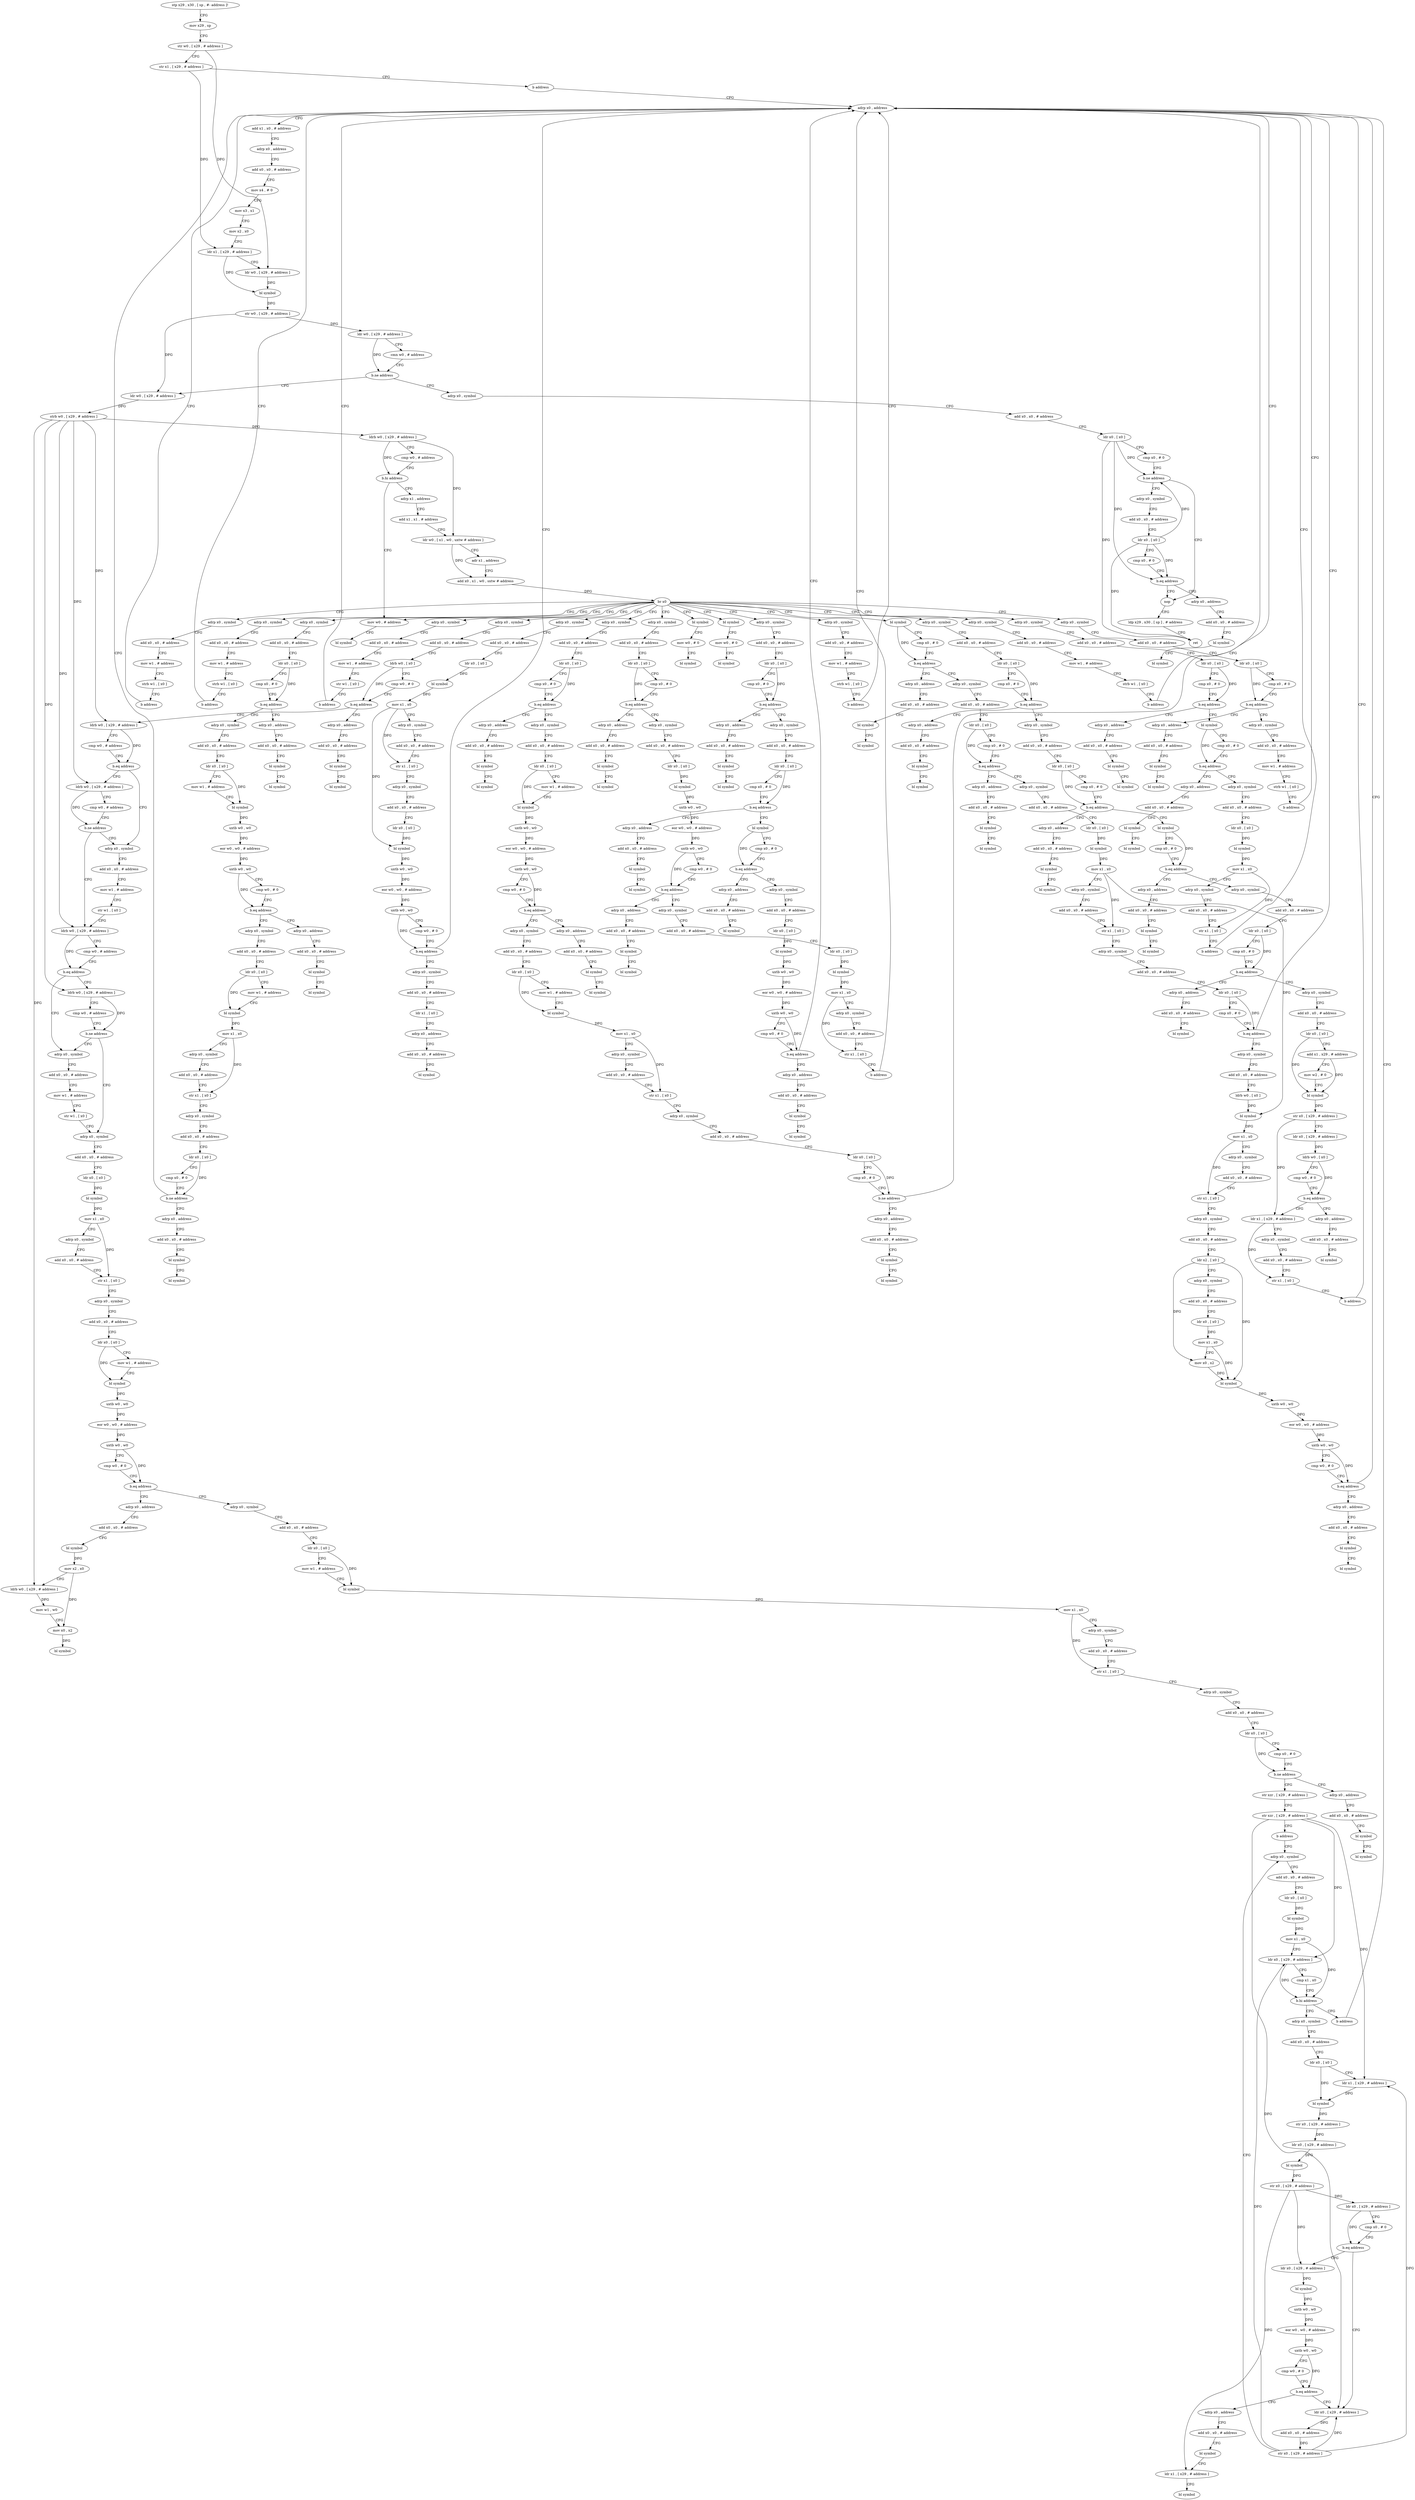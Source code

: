 digraph "func" {
"4220252" [label = "stp x29 , x30 , [ sp , #- address ]!" ]
"4220256" [label = "mov x29 , sp" ]
"4220260" [label = "str w0 , [ x29 , # address ]" ]
"4220264" [label = "str x1 , [ x29 , # address ]" ]
"4220268" [label = "b address" ]
"4222200" [label = "adrp x0 , address" ]
"4222204" [label = "add x1 , x0 , # address" ]
"4222208" [label = "adrp x0 , address" ]
"4222212" [label = "add x0 , x0 , # address" ]
"4222216" [label = "mov x4 , # 0" ]
"4222220" [label = "mov x3 , x1" ]
"4222224" [label = "mov x2 , x0" ]
"4222228" [label = "ldr x1 , [ x29 , # address ]" ]
"4222232" [label = "ldr w0 , [ x29 , # address ]" ]
"4222236" [label = "bl symbol" ]
"4222240" [label = "str w0 , [ x29 , # address ]" ]
"4222244" [label = "ldr w0 , [ x29 , # address ]" ]
"4222248" [label = "cmn w0 , # address" ]
"4222252" [label = "b.ne address" ]
"4220272" [label = "ldr w0 , [ x29 , # address ]" ]
"4222256" [label = "adrp x0 , symbol" ]
"4220276" [label = "strb w0 , [ x29 , # address ]" ]
"4220280" [label = "ldrb w0 , [ x29 , # address ]" ]
"4220284" [label = "cmp w0 , # address" ]
"4220288" [label = "b.hi address" ]
"4222192" [label = "mov w0 , # address" ]
"4220292" [label = "adrp x1 , address" ]
"4222260" [label = "add x0 , x0 , # address" ]
"4222264" [label = "ldr x0 , [ x0 ]" ]
"4222268" [label = "cmp x0 , # 0" ]
"4222272" [label = "b.ne address" ]
"4222312" [label = "nop" ]
"4222276" [label = "adrp x0 , symbol" ]
"4222196" [label = "bl symbol" ]
"4220296" [label = "add x1 , x1 , # address" ]
"4220300" [label = "ldr w0 , [ x1 , w0 , uxtw # address ]" ]
"4220304" [label = "adr x1 , address" ]
"4220308" [label = "add x0 , x1 , w0 , sxtw # address" ]
"4220312" [label = "br x0" ]
"4220316" [label = "bl symbol" ]
"4220328" [label = "bl symbol" ]
"4220340" [label = "adrp x0 , symbol" ]
"4220436" [label = "bl symbol" ]
"4220660" [label = "adrp x0 , symbol" ]
"4220812" [label = "adrp x0 , symbol" ]
"4221020" [label = "adrp x0 , symbol" ]
"4221120" [label = "adrp x0 , symbol" ]
"4221140" [label = "adrp x0 , symbol" ]
"4221160" [label = "adrp x0 , symbol" ]
"4221180" [label = "adrp x0 , symbol" ]
"4221200" [label = "adrp x0 , symbol" ]
"4221368" [label = "adrp x0 , symbol" ]
"4221492" [label = "adrp x0 , symbol" ]
"4221660" [label = "adrp x0 , symbol" ]
"4222108" [label = "adrp x0 , symbol" ]
"4222128" [label = "adrp x0 , symbol" ]
"4222316" [label = "ldp x29 , x30 , [ sp ] , # address" ]
"4222320" [label = "ret" ]
"4222280" [label = "add x0 , x0 , # address" ]
"4222284" [label = "ldr x0 , [ x0 ]" ]
"4222288" [label = "cmp x0 , # 0" ]
"4222292" [label = "b.eq address" ]
"4222296" [label = "adrp x0 , address" ]
"4220320" [label = "mov w0 , # 0" ]
"4220324" [label = "bl symbol" ]
"4220332" [label = "mov w0 , # 0" ]
"4220336" [label = "bl symbol" ]
"4220344" [label = "add x0 , x0 , # address" ]
"4220348" [label = "ldr x0 , [ x0 ]" ]
"4220352" [label = "bl symbol" ]
"4220356" [label = "mov x1 , x0" ]
"4220360" [label = "adrp x0 , symbol" ]
"4220364" [label = "add x0 , x0 , # address" ]
"4220368" [label = "str x1 , [ x0 ]" ]
"4220372" [label = "adrp x0 , symbol" ]
"4220376" [label = "add x0 , x0 , # address" ]
"4220380" [label = "ldr x0 , [ x0 ]" ]
"4220384" [label = "bl symbol" ]
"4220388" [label = "uxtb w0 , w0" ]
"4220392" [label = "eor w0 , w0 , # address" ]
"4220396" [label = "uxtb w0 , w0" ]
"4220400" [label = "cmp w0 , # 0" ]
"4220404" [label = "b.eq address" ]
"4220408" [label = "adrp x0 , symbol" ]
"4220440" [label = "cmp x0 , # 0" ]
"4220444" [label = "b.eq address" ]
"4220464" [label = "adrp x0 , symbol" ]
"4220448" [label = "adrp x0 , address" ]
"4220664" [label = "add x0 , x0 , # address" ]
"4220668" [label = "ldr x0 , [ x0 ]" ]
"4220672" [label = "cmp x0 , # 0" ]
"4220676" [label = "b.eq address" ]
"4220696" [label = "adrp x0 , symbol" ]
"4220680" [label = "adrp x0 , address" ]
"4220816" [label = "add x0 , x0 , # address" ]
"4220820" [label = "ldr x0 , [ x0 ]" ]
"4220824" [label = "cmp x0 , # 0" ]
"4220828" [label = "b.eq address" ]
"4220848" [label = "adrp x0 , symbol" ]
"4220832" [label = "adrp x0 , address" ]
"4221024" [label = "add x0 , x0 , # address" ]
"4221028" [label = "ldr x0 , [ x0 ]" ]
"4221032" [label = "cmp x0 , # 0" ]
"4221036" [label = "b.eq address" ]
"4221056" [label = "bl symbol" ]
"4221040" [label = "adrp x0 , address" ]
"4221124" [label = "add x0 , x0 , # address" ]
"4221128" [label = "mov w1 , # address" ]
"4221132" [label = "strb w1 , [ x0 ]" ]
"4221136" [label = "b address" ]
"4221144" [label = "add x0 , x0 , # address" ]
"4221148" [label = "mov w1 , # address" ]
"4221152" [label = "strb w1 , [ x0 ]" ]
"4221156" [label = "b address" ]
"4221164" [label = "add x0 , x0 , # address" ]
"4221168" [label = "mov w1 , # address" ]
"4221172" [label = "str w1 , [ x0 ]" ]
"4221176" [label = "b address" ]
"4221184" [label = "add x0 , x0 , # address" ]
"4221188" [label = "mov w1 , # address" ]
"4221192" [label = "strb w1 , [ x0 ]" ]
"4221196" [label = "b address" ]
"4221204" [label = "add x0 , x0 , # address" ]
"4221208" [label = "ldr x0 , [ x0 ]" ]
"4221212" [label = "cmp x0 , # 0" ]
"4221216" [label = "b.eq address" ]
"4221236" [label = "adrp x0 , symbol" ]
"4221220" [label = "adrp x0 , address" ]
"4221372" [label = "add x0 , x0 , # address" ]
"4221376" [label = "ldr x0 , [ x0 ]" ]
"4221380" [label = "cmp x0 , # 0" ]
"4221384" [label = "b.eq address" ]
"4221404" [label = "adrp x0 , symbol" ]
"4221388" [label = "adrp x0 , address" ]
"4221496" [label = "add x0 , x0 , # address" ]
"4221500" [label = "ldr x0 , [ x0 ]" ]
"4221504" [label = "cmp x0 , # 0" ]
"4221508" [label = "b.eq address" ]
"4221528" [label = "adrp x0 , symbol" ]
"4221512" [label = "adrp x0 , address" ]
"4221664" [label = "add x0 , x0 , # address" ]
"4221668" [label = "ldrb w0 , [ x0 ]" ]
"4221672" [label = "cmp w0 , # 0" ]
"4221676" [label = "b.eq address" ]
"4221696" [label = "ldrb w0 , [ x29 , # address ]" ]
"4221680" [label = "adrp x0 , address" ]
"4222112" [label = "add x0 , x0 , # address" ]
"4222116" [label = "mov w1 , # address" ]
"4222120" [label = "strb w1 , [ x0 ]" ]
"4222124" [label = "b address" ]
"4222132" [label = "add x0 , x0 , # address" ]
"4222136" [label = "ldr x0 , [ x0 ]" ]
"4222140" [label = "cmp x0 , # 0" ]
"4222144" [label = "b.eq address" ]
"4222172" [label = "adrp x0 , symbol" ]
"4222148" [label = "adrp x0 , address" ]
"4222300" [label = "add x0 , x0 , # address" ]
"4222304" [label = "bl symbol" ]
"4222308" [label = "bl symbol" ]
"4220412" [label = "add x0 , x0 , # address" ]
"4220416" [label = "ldr x1 , [ x0 ]" ]
"4220420" [label = "adrp x0 , address" ]
"4220424" [label = "add x0 , x0 , # address" ]
"4220428" [label = "bl symbol" ]
"4220468" [label = "add x0 , x0 , # address" ]
"4220472" [label = "ldr x0 , [ x0 ]" ]
"4220476" [label = "cmp x0 , # 0" ]
"4220480" [label = "b.eq address" ]
"4220500" [label = "adrp x0 , symbol" ]
"4220484" [label = "adrp x0 , address" ]
"4220452" [label = "add x0 , x0 , # address" ]
"4220456" [label = "bl symbol" ]
"4220460" [label = "bl symbol" ]
"4220700" [label = "add x0 , x0 , # address" ]
"4220704" [label = "ldr x0 , [ x0 ]" ]
"4220708" [label = "cmp x0 , # 0" ]
"4220712" [label = "b.eq address" ]
"4220732" [label = "bl symbol" ]
"4220716" [label = "adrp x0 , address" ]
"4220684" [label = "add x0 , x0 , # address" ]
"4220688" [label = "bl symbol" ]
"4220692" [label = "bl symbol" ]
"4220852" [label = "add x0 , x0 , # address" ]
"4220856" [label = "ldr x0 , [ x0 ]" ]
"4220860" [label = "cmp x0 , # 0" ]
"4220864" [label = "b.eq address" ]
"4220884" [label = "bl symbol" ]
"4220868" [label = "adrp x0 , address" ]
"4220836" [label = "add x0 , x0 , # address" ]
"4220840" [label = "bl symbol" ]
"4220844" [label = "bl symbol" ]
"4221060" [label = "cmp x0 , # 0" ]
"4221064" [label = "b.eq address" ]
"4221084" [label = "adrp x0 , symbol" ]
"4221068" [label = "adrp x0 , address" ]
"4221044" [label = "add x0 , x0 , # address" ]
"4221048" [label = "bl symbol" ]
"4221052" [label = "bl symbol" ]
"4221240" [label = "add x0 , x0 , # address" ]
"4221244" [label = "ldr x0 , [ x0 ]" ]
"4221248" [label = "mov w1 , # address" ]
"4221252" [label = "bl symbol" ]
"4221256" [label = "uxtb w0 , w0" ]
"4221260" [label = "eor w0 , w0 , # address" ]
"4221264" [label = "uxtb w0 , w0" ]
"4221268" [label = "cmp w0 , # 0" ]
"4221272" [label = "b.eq address" ]
"4221292" [label = "adrp x0 , symbol" ]
"4221276" [label = "adrp x0 , address" ]
"4221224" [label = "add x0 , x0 , # address" ]
"4221228" [label = "bl symbol" ]
"4221232" [label = "bl symbol" ]
"4221408" [label = "add x0 , x0 , # address" ]
"4221412" [label = "ldr x0 , [ x0 ]" ]
"4221416" [label = "bl symbol" ]
"4221420" [label = "uxtb w0 , w0" ]
"4221424" [label = "eor w0 , w0 , # address" ]
"4221428" [label = "uxtb w0 , w0" ]
"4221432" [label = "cmp w0 , # 0" ]
"4221436" [label = "b.eq address" ]
"4221456" [label = "adrp x0 , symbol" ]
"4221440" [label = "adrp x0 , address" ]
"4221392" [label = "add x0 , x0 , # address" ]
"4221396" [label = "bl symbol" ]
"4221400" [label = "bl symbol" ]
"4221532" [label = "add x0 , x0 , # address" ]
"4221536" [label = "ldr x0 , [ x0 ]" ]
"4221540" [label = "mov w1 , # address" ]
"4221544" [label = "bl symbol" ]
"4221548" [label = "uxtb w0 , w0" ]
"4221552" [label = "eor w0 , w0 , # address" ]
"4221556" [label = "uxtb w0 , w0" ]
"4221560" [label = "cmp w0 , # 0" ]
"4221564" [label = "b.eq address" ]
"4221584" [label = "adrp x0 , symbol" ]
"4221568" [label = "adrp x0 , address" ]
"4221516" [label = "add x0 , x0 , # address" ]
"4221520" [label = "bl symbol" ]
"4221524" [label = "bl symbol" ]
"4221700" [label = "cmp w0 , # address" ]
"4221704" [label = "b.eq address" ]
"4221720" [label = "adrp x0 , symbol" ]
"4221708" [label = "ldrb w0 , [ x29 , # address ]" ]
"4221684" [label = "add x0 , x0 , # address" ]
"4221688" [label = "bl symbol" ]
"4221692" [label = "bl symbol" ]
"4222176" [label = "add x0 , x0 , # address" ]
"4222180" [label = "mov w1 , # address" ]
"4222184" [label = "strb w1 , [ x0 ]" ]
"4222188" [label = "b address" ]
"4222152" [label = "add x0 , x0 , # address" ]
"4222156" [label = "bl symbol" ]
"4222160" [label = "bl symbol" ]
"4220504" [label = "add x0 , x0 , # address" ]
"4220508" [label = "ldr x0 , [ x0 ]" ]
"4220512" [label = "bl symbol" ]
"4220516" [label = "mov x1 , x0" ]
"4220520" [label = "adrp x0 , symbol" ]
"4220524" [label = "add x0 , x0 , # address" ]
"4220528" [label = "str x1 , [ x0 ]" ]
"4220532" [label = "adrp x0 , symbol" ]
"4220536" [label = "add x0 , x0 , # address" ]
"4220540" [label = "ldr x0 , [ x0 ]" ]
"4220544" [label = "cmp x0 , # 0" ]
"4220548" [label = "b.eq address" ]
"4220552" [label = "adrp x0 , symbol" ]
"4220488" [label = "add x0 , x0 , # address" ]
"4220492" [label = "bl symbol" ]
"4220496" [label = "bl symbol" ]
"4220736" [label = "cmp x0 , # 0" ]
"4220740" [label = "b.eq address" ]
"4220756" [label = "adrp x0 , symbol" ]
"4220744" [label = "adrp x0 , address" ]
"4220720" [label = "add x0 , x0 , # address" ]
"4220724" [label = "bl symbol" ]
"4220728" [label = "bl symbol" ]
"4220888" [label = "cmp x0 , # 0" ]
"4220892" [label = "b.eq address" ]
"4220912" [label = "adrp x0 , symbol" ]
"4220896" [label = "adrp x0 , address" ]
"4220872" [label = "add x0 , x0 , # address" ]
"4220876" [label = "bl symbol" ]
"4220880" [label = "bl symbol" ]
"4221088" [label = "add x0 , x0 , # address" ]
"4221092" [label = "ldr x0 , [ x0 ]" ]
"4221096" [label = "bl symbol" ]
"4221100" [label = "mov x1 , x0" ]
"4221104" [label = "adrp x0 , symbol" ]
"4221108" [label = "add x0 , x0 , # address" ]
"4221112" [label = "str x1 , [ x0 ]" ]
"4221116" [label = "b address" ]
"4221072" [label = "add x0 , x0 , # address" ]
"4221076" [label = "bl symbol" ]
"4221080" [label = "bl symbol" ]
"4221296" [label = "add x0 , x0 , # address" ]
"4221300" [label = "ldr x0 , [ x0 ]" ]
"4221304" [label = "mov w1 , # address" ]
"4221308" [label = "bl symbol" ]
"4221312" [label = "mov x1 , x0" ]
"4221316" [label = "adrp x0 , symbol" ]
"4221320" [label = "add x0 , x0 , # address" ]
"4221324" [label = "str x1 , [ x0 ]" ]
"4221328" [label = "adrp x0 , symbol" ]
"4221332" [label = "add x0 , x0 , # address" ]
"4221336" [label = "ldr x0 , [ x0 ]" ]
"4221340" [label = "cmp x0 , # 0" ]
"4221344" [label = "b.ne address" ]
"4221348" [label = "adrp x0 , address" ]
"4221280" [label = "add x0 , x0 , # address" ]
"4221284" [label = "bl symbol" ]
"4221288" [label = "bl symbol" ]
"4221460" [label = "add x0 , x0 , # address" ]
"4221464" [label = "ldr x0 , [ x0 ]" ]
"4221468" [label = "bl symbol" ]
"4221472" [label = "mov x1 , x0" ]
"4221476" [label = "adrp x0 , symbol" ]
"4221480" [label = "add x0 , x0 , # address" ]
"4221484" [label = "str x1 , [ x0 ]" ]
"4221488" [label = "b address" ]
"4221444" [label = "add x0 , x0 , # address" ]
"4221448" [label = "bl symbol" ]
"4221452" [label = "bl symbol" ]
"4221588" [label = "add x0 , x0 , # address" ]
"4221592" [label = "ldr x0 , [ x0 ]" ]
"4221596" [label = "mov w1 , # address" ]
"4221600" [label = "bl symbol" ]
"4221604" [label = "mov x1 , x0" ]
"4221608" [label = "adrp x0 , symbol" ]
"4221612" [label = "add x0 , x0 , # address" ]
"4221616" [label = "str x1 , [ x0 ]" ]
"4221620" [label = "adrp x0 , symbol" ]
"4221624" [label = "add x0 , x0 , # address" ]
"4221628" [label = "ldr x0 , [ x0 ]" ]
"4221632" [label = "cmp x0 , # 0" ]
"4221636" [label = "b.ne address" ]
"4221640" [label = "adrp x0 , address" ]
"4221572" [label = "add x0 , x0 , # address" ]
"4221576" [label = "bl symbol" ]
"4221580" [label = "bl symbol" ]
"4221724" [label = "add x0 , x0 , # address" ]
"4221728" [label = "mov w1 , # address" ]
"4221732" [label = "str w1 , [ x0 ]" ]
"4221736" [label = "ldrb w0 , [ x29 , # address ]" ]
"4221712" [label = "cmp w0 , # address" ]
"4221716" [label = "b.ne address" ]
"4220556" [label = "add x0 , x0 , # address" ]
"4220560" [label = "ldrb w0 , [ x0 ]" ]
"4220564" [label = "bl symbol" ]
"4220568" [label = "mov x1 , x0" ]
"4220572" [label = "adrp x0 , symbol" ]
"4220576" [label = "add x0 , x0 , # address" ]
"4220580" [label = "str x1 , [ x0 ]" ]
"4220584" [label = "adrp x0 , symbol" ]
"4220588" [label = "add x0 , x0 , # address" ]
"4220592" [label = "ldr x2 , [ x0 ]" ]
"4220596" [label = "adrp x0 , symbol" ]
"4220600" [label = "add x0 , x0 , # address" ]
"4220604" [label = "ldr x0 , [ x0 ]" ]
"4220608" [label = "mov x1 , x0" ]
"4220612" [label = "mov x0 , x2" ]
"4220616" [label = "bl symbol" ]
"4220620" [label = "uxtb w0 , w0" ]
"4220624" [label = "eor w0 , w0 , # address" ]
"4220628" [label = "uxtb w0 , w0" ]
"4220632" [label = "cmp w0 , # 0" ]
"4220636" [label = "b.eq address" ]
"4220640" [label = "adrp x0 , address" ]
"4220760" [label = "add x0 , x0 , # address" ]
"4220764" [label = "ldr x0 , [ x0 ]" ]
"4220768" [label = "bl symbol" ]
"4220772" [label = "uxtb w0 , w0" ]
"4220776" [label = "eor w0 , w0 , # address" ]
"4220780" [label = "uxtb w0 , w0" ]
"4220784" [label = "cmp w0 , # 0" ]
"4220788" [label = "b.eq address" ]
"4220792" [label = "adrp x0 , address" ]
"4220748" [label = "add x0 , x0 , # address" ]
"4220752" [label = "bl symbol" ]
"4220916" [label = "add x0 , x0 , # address" ]
"4220920" [label = "ldr x0 , [ x0 ]" ]
"4220924" [label = "cmp x0 , # 0" ]
"4220928" [label = "b.eq address" ]
"4220944" [label = "adrp x0 , symbol" ]
"4220932" [label = "adrp x0 , address" ]
"4220900" [label = "add x0 , x0 , # address" ]
"4220904" [label = "bl symbol" ]
"4220908" [label = "bl symbol" ]
"4221352" [label = "add x0 , x0 , # address" ]
"4221356" [label = "bl symbol" ]
"4221360" [label = "bl symbol" ]
"4221644" [label = "add x0 , x0 , # address" ]
"4221648" [label = "bl symbol" ]
"4221652" [label = "bl symbol" ]
"4221760" [label = "adrp x0 , symbol" ]
"4221764" [label = "add x0 , x0 , # address" ]
"4221768" [label = "mov w1 , # address" ]
"4221772" [label = "str w1 , [ x0 ]" ]
"4221776" [label = "adrp x0 , symbol" ]
"4221748" [label = "ldrb w0 , [ x29 , # address ]" ]
"4221752" [label = "cmp w0 , # address" ]
"4221756" [label = "b.ne address" ]
"4221740" [label = "cmp w0 , # address" ]
"4221744" [label = "b.eq address" ]
"4220644" [label = "add x0 , x0 , # address" ]
"4220648" [label = "bl symbol" ]
"4220652" [label = "bl symbol" ]
"4220796" [label = "add x0 , x0 , # address" ]
"4220800" [label = "bl symbol" ]
"4220804" [label = "bl symbol" ]
"4220948" [label = "add x0 , x0 , # address" ]
"4220952" [label = "ldr x0 , [ x0 ]" ]
"4220956" [label = "add x1 , x29 , # address" ]
"4220960" [label = "mov w2 , # 0" ]
"4220964" [label = "bl symbol" ]
"4220968" [label = "str x0 , [ x29 , # address ]" ]
"4220972" [label = "ldr x0 , [ x29 , # address ]" ]
"4220976" [label = "ldrb w0 , [ x0 ]" ]
"4220980" [label = "cmp w0 , # 0" ]
"4220984" [label = "b.eq address" ]
"4221000" [label = "ldr x1 , [ x29 , # address ]" ]
"4220988" [label = "adrp x0 , address" ]
"4220936" [label = "add x0 , x0 , # address" ]
"4220940" [label = "bl symbol" ]
"4221880" [label = "adrp x0 , symbol" ]
"4221884" [label = "add x0 , x0 , # address" ]
"4221888" [label = "ldr x0 , [ x0 ]" ]
"4221892" [label = "mov w1 , # address" ]
"4221896" [label = "bl symbol" ]
"4221900" [label = "mov x1 , x0" ]
"4221904" [label = "adrp x0 , symbol" ]
"4221908" [label = "add x0 , x0 , # address" ]
"4221912" [label = "str x1 , [ x0 ]" ]
"4221916" [label = "adrp x0 , symbol" ]
"4221920" [label = "add x0 , x0 , # address" ]
"4221924" [label = "ldr x0 , [ x0 ]" ]
"4221928" [label = "cmp x0 , # 0" ]
"4221932" [label = "b.ne address" ]
"4221952" [label = "str xzr , [ x29 , # address ]" ]
"4221936" [label = "adrp x0 , address" ]
"4221848" [label = "adrp x0 , address" ]
"4221852" [label = "add x0 , x0 , # address" ]
"4221856" [label = "bl symbol" ]
"4221860" [label = "mov x2 , x0" ]
"4221864" [label = "ldrb w0 , [ x29 , # address ]" ]
"4221868" [label = "mov w1 , w0" ]
"4221872" [label = "mov x0 , x2" ]
"4221876" [label = "bl symbol" ]
"4221780" [label = "add x0 , x0 , # address" ]
"4221784" [label = "ldr x0 , [ x0 ]" ]
"4221788" [label = "bl symbol" ]
"4221792" [label = "mov x1 , x0" ]
"4221796" [label = "adrp x0 , symbol" ]
"4221800" [label = "add x0 , x0 , # address" ]
"4221804" [label = "str x1 , [ x0 ]" ]
"4221808" [label = "adrp x0 , symbol" ]
"4221812" [label = "add x0 , x0 , # address" ]
"4221816" [label = "ldr x0 , [ x0 ]" ]
"4221820" [label = "mov w1 , # address" ]
"4221824" [label = "bl symbol" ]
"4221828" [label = "uxtb w0 , w0" ]
"4221832" [label = "eor w0 , w0 , # address" ]
"4221836" [label = "uxtb w0 , w0" ]
"4221840" [label = "cmp w0 , # 0" ]
"4221844" [label = "b.eq address" ]
"4221004" [label = "adrp x0 , symbol" ]
"4221008" [label = "add x0 , x0 , # address" ]
"4221012" [label = "str x1 , [ x0 ]" ]
"4221016" [label = "b address" ]
"4220992" [label = "add x0 , x0 , # address" ]
"4220996" [label = "bl symbol" ]
"4221956" [label = "str xzr , [ x29 , # address ]" ]
"4221960" [label = "b address" ]
"4222072" [label = "adrp x0 , symbol" ]
"4221940" [label = "add x0 , x0 , # address" ]
"4221944" [label = "bl symbol" ]
"4221948" [label = "bl symbol" ]
"4222076" [label = "add x0 , x0 , # address" ]
"4222080" [label = "ldr x0 , [ x0 ]" ]
"4222084" [label = "bl symbol" ]
"4222088" [label = "mov x1 , x0" ]
"4222092" [label = "ldr x0 , [ x29 , # address ]" ]
"4222096" [label = "cmp x1 , x0" ]
"4222100" [label = "b.hi address" ]
"4221964" [label = "adrp x0 , symbol" ]
"4222104" [label = "b address" ]
"4221968" [label = "add x0 , x0 , # address" ]
"4221972" [label = "ldr x0 , [ x0 ]" ]
"4221976" [label = "ldr x1 , [ x29 , # address ]" ]
"4221980" [label = "bl symbol" ]
"4221984" [label = "str x0 , [ x29 , # address ]" ]
"4221988" [label = "ldr x0 , [ x29 , # address ]" ]
"4221992" [label = "bl symbol" ]
"4221996" [label = "str x0 , [ x29 , # address ]" ]
"4222000" [label = "ldr x0 , [ x29 , # address ]" ]
"4222004" [label = "cmp x0 , # 0" ]
"4222008" [label = "b.eq address" ]
"4222060" [label = "ldr x0 , [ x29 , # address ]" ]
"4222012" [label = "ldr x0 , [ x29 , # address ]" ]
"4222064" [label = "add x0 , x0 , # address" ]
"4222068" [label = "str x0 , [ x29 , # address ]" ]
"4222016" [label = "bl symbol" ]
"4222020" [label = "uxtb w0 , w0" ]
"4222024" [label = "eor w0 , w0 , # address" ]
"4222028" [label = "uxtb w0 , w0" ]
"4222032" [label = "cmp w0 , # 0" ]
"4222036" [label = "b.eq address" ]
"4222040" [label = "adrp x0 , address" ]
"4222044" [label = "add x0 , x0 , # address" ]
"4222048" [label = "bl symbol" ]
"4222052" [label = "ldr x1 , [ x29 , # address ]" ]
"4222056" [label = "bl symbol" ]
"4220252" -> "4220256" [ label = "CFG" ]
"4220256" -> "4220260" [ label = "CFG" ]
"4220260" -> "4220264" [ label = "CFG" ]
"4220260" -> "4222232" [ label = "DFG" ]
"4220264" -> "4220268" [ label = "CFG" ]
"4220264" -> "4222228" [ label = "DFG" ]
"4220268" -> "4222200" [ label = "CFG" ]
"4222200" -> "4222204" [ label = "CFG" ]
"4222204" -> "4222208" [ label = "CFG" ]
"4222208" -> "4222212" [ label = "CFG" ]
"4222212" -> "4222216" [ label = "CFG" ]
"4222216" -> "4222220" [ label = "CFG" ]
"4222220" -> "4222224" [ label = "CFG" ]
"4222224" -> "4222228" [ label = "CFG" ]
"4222228" -> "4222232" [ label = "CFG" ]
"4222228" -> "4222236" [ label = "DFG" ]
"4222232" -> "4222236" [ label = "DFG" ]
"4222236" -> "4222240" [ label = "DFG" ]
"4222240" -> "4222244" [ label = "DFG" ]
"4222240" -> "4220272" [ label = "DFG" ]
"4222244" -> "4222248" [ label = "CFG" ]
"4222244" -> "4222252" [ label = "DFG" ]
"4222248" -> "4222252" [ label = "CFG" ]
"4222252" -> "4220272" [ label = "CFG" ]
"4222252" -> "4222256" [ label = "CFG" ]
"4220272" -> "4220276" [ label = "DFG" ]
"4222256" -> "4222260" [ label = "CFG" ]
"4220276" -> "4220280" [ label = "DFG" ]
"4220276" -> "4221696" [ label = "DFG" ]
"4220276" -> "4221708" [ label = "DFG" ]
"4220276" -> "4221736" [ label = "DFG" ]
"4220276" -> "4221748" [ label = "DFG" ]
"4220276" -> "4221864" [ label = "DFG" ]
"4220280" -> "4220284" [ label = "CFG" ]
"4220280" -> "4220288" [ label = "DFG" ]
"4220280" -> "4220300" [ label = "DFG" ]
"4220284" -> "4220288" [ label = "CFG" ]
"4220288" -> "4222192" [ label = "CFG" ]
"4220288" -> "4220292" [ label = "CFG" ]
"4222192" -> "4222196" [ label = "CFG" ]
"4220292" -> "4220296" [ label = "CFG" ]
"4222260" -> "4222264" [ label = "CFG" ]
"4222264" -> "4222268" [ label = "CFG" ]
"4222264" -> "4222272" [ label = "DFG" ]
"4222264" -> "4222320" [ label = "DFG" ]
"4222264" -> "4222292" [ label = "DFG" ]
"4222268" -> "4222272" [ label = "CFG" ]
"4222272" -> "4222312" [ label = "CFG" ]
"4222272" -> "4222276" [ label = "CFG" ]
"4222312" -> "4222316" [ label = "CFG" ]
"4222276" -> "4222280" [ label = "CFG" ]
"4220296" -> "4220300" [ label = "CFG" ]
"4220300" -> "4220304" [ label = "CFG" ]
"4220300" -> "4220308" [ label = "DFG" ]
"4220304" -> "4220308" [ label = "CFG" ]
"4220308" -> "4220312" [ label = "DFG" ]
"4220312" -> "4220316" [ label = "CFG" ]
"4220312" -> "4220328" [ label = "CFG" ]
"4220312" -> "4220340" [ label = "CFG" ]
"4220312" -> "4220436" [ label = "CFG" ]
"4220312" -> "4220660" [ label = "CFG" ]
"4220312" -> "4220812" [ label = "CFG" ]
"4220312" -> "4221020" [ label = "CFG" ]
"4220312" -> "4221120" [ label = "CFG" ]
"4220312" -> "4221140" [ label = "CFG" ]
"4220312" -> "4221160" [ label = "CFG" ]
"4220312" -> "4221180" [ label = "CFG" ]
"4220312" -> "4221200" [ label = "CFG" ]
"4220312" -> "4221368" [ label = "CFG" ]
"4220312" -> "4221492" [ label = "CFG" ]
"4220312" -> "4221660" [ label = "CFG" ]
"4220312" -> "4222108" [ label = "CFG" ]
"4220312" -> "4222128" [ label = "CFG" ]
"4220312" -> "4222192" [ label = "CFG" ]
"4220316" -> "4220320" [ label = "CFG" ]
"4220328" -> "4220332" [ label = "CFG" ]
"4220340" -> "4220344" [ label = "CFG" ]
"4220436" -> "4220440" [ label = "CFG" ]
"4220436" -> "4220444" [ label = "DFG" ]
"4220660" -> "4220664" [ label = "CFG" ]
"4220812" -> "4220816" [ label = "CFG" ]
"4221020" -> "4221024" [ label = "CFG" ]
"4221120" -> "4221124" [ label = "CFG" ]
"4221140" -> "4221144" [ label = "CFG" ]
"4221160" -> "4221164" [ label = "CFG" ]
"4221180" -> "4221184" [ label = "CFG" ]
"4221200" -> "4221204" [ label = "CFG" ]
"4221368" -> "4221372" [ label = "CFG" ]
"4221492" -> "4221496" [ label = "CFG" ]
"4221660" -> "4221664" [ label = "CFG" ]
"4222108" -> "4222112" [ label = "CFG" ]
"4222128" -> "4222132" [ label = "CFG" ]
"4222316" -> "4222320" [ label = "CFG" ]
"4222280" -> "4222284" [ label = "CFG" ]
"4222284" -> "4222288" [ label = "CFG" ]
"4222284" -> "4222272" [ label = "DFG" ]
"4222284" -> "4222320" [ label = "DFG" ]
"4222284" -> "4222292" [ label = "DFG" ]
"4222288" -> "4222292" [ label = "CFG" ]
"4222292" -> "4222312" [ label = "CFG" ]
"4222292" -> "4222296" [ label = "CFG" ]
"4222296" -> "4222300" [ label = "CFG" ]
"4220320" -> "4220324" [ label = "CFG" ]
"4220332" -> "4220336" [ label = "CFG" ]
"4220344" -> "4220348" [ label = "CFG" ]
"4220348" -> "4220352" [ label = "DFG" ]
"4220352" -> "4220356" [ label = "DFG" ]
"4220356" -> "4220360" [ label = "CFG" ]
"4220356" -> "4220368" [ label = "DFG" ]
"4220356" -> "4220384" [ label = "DFG" ]
"4220360" -> "4220364" [ label = "CFG" ]
"4220364" -> "4220368" [ label = "CFG" ]
"4220368" -> "4220372" [ label = "CFG" ]
"4220372" -> "4220376" [ label = "CFG" ]
"4220376" -> "4220380" [ label = "CFG" ]
"4220380" -> "4220384" [ label = "DFG" ]
"4220384" -> "4220388" [ label = "DFG" ]
"4220388" -> "4220392" [ label = "DFG" ]
"4220392" -> "4220396" [ label = "DFG" ]
"4220396" -> "4220400" [ label = "CFG" ]
"4220396" -> "4220404" [ label = "DFG" ]
"4220400" -> "4220404" [ label = "CFG" ]
"4220404" -> "4222200" [ label = "CFG" ]
"4220404" -> "4220408" [ label = "CFG" ]
"4220408" -> "4220412" [ label = "CFG" ]
"4220440" -> "4220444" [ label = "CFG" ]
"4220444" -> "4220464" [ label = "CFG" ]
"4220444" -> "4220448" [ label = "CFG" ]
"4220464" -> "4220468" [ label = "CFG" ]
"4220448" -> "4220452" [ label = "CFG" ]
"4220664" -> "4220668" [ label = "CFG" ]
"4220668" -> "4220672" [ label = "CFG" ]
"4220668" -> "4220676" [ label = "DFG" ]
"4220672" -> "4220676" [ label = "CFG" ]
"4220676" -> "4220696" [ label = "CFG" ]
"4220676" -> "4220680" [ label = "CFG" ]
"4220696" -> "4220700" [ label = "CFG" ]
"4220680" -> "4220684" [ label = "CFG" ]
"4220816" -> "4220820" [ label = "CFG" ]
"4220820" -> "4220824" [ label = "CFG" ]
"4220820" -> "4220828" [ label = "DFG" ]
"4220824" -> "4220828" [ label = "CFG" ]
"4220828" -> "4220848" [ label = "CFG" ]
"4220828" -> "4220832" [ label = "CFG" ]
"4220848" -> "4220852" [ label = "CFG" ]
"4220832" -> "4220836" [ label = "CFG" ]
"4221024" -> "4221028" [ label = "CFG" ]
"4221028" -> "4221032" [ label = "CFG" ]
"4221028" -> "4221036" [ label = "DFG" ]
"4221032" -> "4221036" [ label = "CFG" ]
"4221036" -> "4221056" [ label = "CFG" ]
"4221036" -> "4221040" [ label = "CFG" ]
"4221056" -> "4221060" [ label = "CFG" ]
"4221056" -> "4221064" [ label = "DFG" ]
"4221040" -> "4221044" [ label = "CFG" ]
"4221124" -> "4221128" [ label = "CFG" ]
"4221128" -> "4221132" [ label = "CFG" ]
"4221132" -> "4221136" [ label = "CFG" ]
"4221136" -> "4222200" [ label = "CFG" ]
"4221144" -> "4221148" [ label = "CFG" ]
"4221148" -> "4221152" [ label = "CFG" ]
"4221152" -> "4221156" [ label = "CFG" ]
"4221156" -> "4222200" [ label = "CFG" ]
"4221164" -> "4221168" [ label = "CFG" ]
"4221168" -> "4221172" [ label = "CFG" ]
"4221172" -> "4221176" [ label = "CFG" ]
"4221176" -> "4222200" [ label = "CFG" ]
"4221184" -> "4221188" [ label = "CFG" ]
"4221188" -> "4221192" [ label = "CFG" ]
"4221192" -> "4221196" [ label = "CFG" ]
"4221196" -> "4222200" [ label = "CFG" ]
"4221204" -> "4221208" [ label = "CFG" ]
"4221208" -> "4221212" [ label = "CFG" ]
"4221208" -> "4221216" [ label = "DFG" ]
"4221212" -> "4221216" [ label = "CFG" ]
"4221216" -> "4221236" [ label = "CFG" ]
"4221216" -> "4221220" [ label = "CFG" ]
"4221236" -> "4221240" [ label = "CFG" ]
"4221220" -> "4221224" [ label = "CFG" ]
"4221372" -> "4221376" [ label = "CFG" ]
"4221376" -> "4221380" [ label = "CFG" ]
"4221376" -> "4221384" [ label = "DFG" ]
"4221380" -> "4221384" [ label = "CFG" ]
"4221384" -> "4221404" [ label = "CFG" ]
"4221384" -> "4221388" [ label = "CFG" ]
"4221404" -> "4221408" [ label = "CFG" ]
"4221388" -> "4221392" [ label = "CFG" ]
"4221496" -> "4221500" [ label = "CFG" ]
"4221500" -> "4221504" [ label = "CFG" ]
"4221500" -> "4221508" [ label = "DFG" ]
"4221504" -> "4221508" [ label = "CFG" ]
"4221508" -> "4221528" [ label = "CFG" ]
"4221508" -> "4221512" [ label = "CFG" ]
"4221528" -> "4221532" [ label = "CFG" ]
"4221512" -> "4221516" [ label = "CFG" ]
"4221664" -> "4221668" [ label = "CFG" ]
"4221668" -> "4221672" [ label = "CFG" ]
"4221668" -> "4221676" [ label = "DFG" ]
"4221672" -> "4221676" [ label = "CFG" ]
"4221676" -> "4221696" [ label = "CFG" ]
"4221676" -> "4221680" [ label = "CFG" ]
"4221696" -> "4221700" [ label = "CFG" ]
"4221696" -> "4221704" [ label = "DFG" ]
"4221680" -> "4221684" [ label = "CFG" ]
"4222112" -> "4222116" [ label = "CFG" ]
"4222116" -> "4222120" [ label = "CFG" ]
"4222120" -> "4222124" [ label = "CFG" ]
"4222124" -> "4222200" [ label = "CFG" ]
"4222132" -> "4222136" [ label = "CFG" ]
"4222136" -> "4222140" [ label = "CFG" ]
"4222136" -> "4222144" [ label = "DFG" ]
"4222140" -> "4222144" [ label = "CFG" ]
"4222144" -> "4222172" [ label = "CFG" ]
"4222144" -> "4222148" [ label = "CFG" ]
"4222172" -> "4222176" [ label = "CFG" ]
"4222148" -> "4222152" [ label = "CFG" ]
"4222300" -> "4222304" [ label = "CFG" ]
"4222304" -> "4222308" [ label = "CFG" ]
"4220412" -> "4220416" [ label = "CFG" ]
"4220416" -> "4220420" [ label = "CFG" ]
"4220420" -> "4220424" [ label = "CFG" ]
"4220424" -> "4220428" [ label = "CFG" ]
"4220468" -> "4220472" [ label = "CFG" ]
"4220472" -> "4220476" [ label = "CFG" ]
"4220472" -> "4220480" [ label = "DFG" ]
"4220476" -> "4220480" [ label = "CFG" ]
"4220480" -> "4220500" [ label = "CFG" ]
"4220480" -> "4220484" [ label = "CFG" ]
"4220500" -> "4220504" [ label = "CFG" ]
"4220484" -> "4220488" [ label = "CFG" ]
"4220452" -> "4220456" [ label = "CFG" ]
"4220456" -> "4220460" [ label = "CFG" ]
"4220700" -> "4220704" [ label = "CFG" ]
"4220704" -> "4220708" [ label = "CFG" ]
"4220704" -> "4220712" [ label = "DFG" ]
"4220708" -> "4220712" [ label = "CFG" ]
"4220712" -> "4220732" [ label = "CFG" ]
"4220712" -> "4220716" [ label = "CFG" ]
"4220732" -> "4220736" [ label = "CFG" ]
"4220732" -> "4220740" [ label = "DFG" ]
"4220716" -> "4220720" [ label = "CFG" ]
"4220684" -> "4220688" [ label = "CFG" ]
"4220688" -> "4220692" [ label = "CFG" ]
"4220852" -> "4220856" [ label = "CFG" ]
"4220856" -> "4220860" [ label = "CFG" ]
"4220856" -> "4220864" [ label = "DFG" ]
"4220860" -> "4220864" [ label = "CFG" ]
"4220864" -> "4220884" [ label = "CFG" ]
"4220864" -> "4220868" [ label = "CFG" ]
"4220884" -> "4220888" [ label = "CFG" ]
"4220884" -> "4220892" [ label = "DFG" ]
"4220868" -> "4220872" [ label = "CFG" ]
"4220836" -> "4220840" [ label = "CFG" ]
"4220840" -> "4220844" [ label = "CFG" ]
"4221060" -> "4221064" [ label = "CFG" ]
"4221064" -> "4221084" [ label = "CFG" ]
"4221064" -> "4221068" [ label = "CFG" ]
"4221084" -> "4221088" [ label = "CFG" ]
"4221068" -> "4221072" [ label = "CFG" ]
"4221044" -> "4221048" [ label = "CFG" ]
"4221048" -> "4221052" [ label = "CFG" ]
"4221240" -> "4221244" [ label = "CFG" ]
"4221244" -> "4221248" [ label = "CFG" ]
"4221244" -> "4221252" [ label = "DFG" ]
"4221248" -> "4221252" [ label = "CFG" ]
"4221252" -> "4221256" [ label = "DFG" ]
"4221256" -> "4221260" [ label = "DFG" ]
"4221260" -> "4221264" [ label = "DFG" ]
"4221264" -> "4221268" [ label = "CFG" ]
"4221264" -> "4221272" [ label = "DFG" ]
"4221268" -> "4221272" [ label = "CFG" ]
"4221272" -> "4221292" [ label = "CFG" ]
"4221272" -> "4221276" [ label = "CFG" ]
"4221292" -> "4221296" [ label = "CFG" ]
"4221276" -> "4221280" [ label = "CFG" ]
"4221224" -> "4221228" [ label = "CFG" ]
"4221228" -> "4221232" [ label = "CFG" ]
"4221408" -> "4221412" [ label = "CFG" ]
"4221412" -> "4221416" [ label = "DFG" ]
"4221416" -> "4221420" [ label = "DFG" ]
"4221420" -> "4221424" [ label = "DFG" ]
"4221424" -> "4221428" [ label = "DFG" ]
"4221428" -> "4221432" [ label = "CFG" ]
"4221428" -> "4221436" [ label = "DFG" ]
"4221432" -> "4221436" [ label = "CFG" ]
"4221436" -> "4221456" [ label = "CFG" ]
"4221436" -> "4221440" [ label = "CFG" ]
"4221456" -> "4221460" [ label = "CFG" ]
"4221440" -> "4221444" [ label = "CFG" ]
"4221392" -> "4221396" [ label = "CFG" ]
"4221396" -> "4221400" [ label = "CFG" ]
"4221532" -> "4221536" [ label = "CFG" ]
"4221536" -> "4221540" [ label = "CFG" ]
"4221536" -> "4221544" [ label = "DFG" ]
"4221540" -> "4221544" [ label = "CFG" ]
"4221544" -> "4221548" [ label = "DFG" ]
"4221548" -> "4221552" [ label = "DFG" ]
"4221552" -> "4221556" [ label = "DFG" ]
"4221556" -> "4221560" [ label = "CFG" ]
"4221556" -> "4221564" [ label = "DFG" ]
"4221560" -> "4221564" [ label = "CFG" ]
"4221564" -> "4221584" [ label = "CFG" ]
"4221564" -> "4221568" [ label = "CFG" ]
"4221584" -> "4221588" [ label = "CFG" ]
"4221568" -> "4221572" [ label = "CFG" ]
"4221516" -> "4221520" [ label = "CFG" ]
"4221520" -> "4221524" [ label = "CFG" ]
"4221700" -> "4221704" [ label = "CFG" ]
"4221704" -> "4221720" [ label = "CFG" ]
"4221704" -> "4221708" [ label = "CFG" ]
"4221720" -> "4221724" [ label = "CFG" ]
"4221708" -> "4221712" [ label = "CFG" ]
"4221708" -> "4221716" [ label = "DFG" ]
"4221684" -> "4221688" [ label = "CFG" ]
"4221688" -> "4221692" [ label = "CFG" ]
"4222176" -> "4222180" [ label = "CFG" ]
"4222180" -> "4222184" [ label = "CFG" ]
"4222184" -> "4222188" [ label = "CFG" ]
"4222188" -> "4222200" [ label = "CFG" ]
"4222152" -> "4222156" [ label = "CFG" ]
"4222156" -> "4222160" [ label = "CFG" ]
"4220504" -> "4220508" [ label = "CFG" ]
"4220508" -> "4220512" [ label = "DFG" ]
"4220512" -> "4220516" [ label = "DFG" ]
"4220516" -> "4220520" [ label = "CFG" ]
"4220516" -> "4220528" [ label = "DFG" ]
"4220516" -> "4220564" [ label = "DFG" ]
"4220520" -> "4220524" [ label = "CFG" ]
"4220524" -> "4220528" [ label = "CFG" ]
"4220528" -> "4220532" [ label = "CFG" ]
"4220532" -> "4220536" [ label = "CFG" ]
"4220536" -> "4220540" [ label = "CFG" ]
"4220540" -> "4220544" [ label = "CFG" ]
"4220540" -> "4220548" [ label = "DFG" ]
"4220544" -> "4220548" [ label = "CFG" ]
"4220548" -> "4222200" [ label = "CFG" ]
"4220548" -> "4220552" [ label = "CFG" ]
"4220552" -> "4220556" [ label = "CFG" ]
"4220488" -> "4220492" [ label = "CFG" ]
"4220492" -> "4220496" [ label = "CFG" ]
"4220736" -> "4220740" [ label = "CFG" ]
"4220740" -> "4220756" [ label = "CFG" ]
"4220740" -> "4220744" [ label = "CFG" ]
"4220756" -> "4220760" [ label = "CFG" ]
"4220744" -> "4220748" [ label = "CFG" ]
"4220720" -> "4220724" [ label = "CFG" ]
"4220724" -> "4220728" [ label = "CFG" ]
"4220888" -> "4220892" [ label = "CFG" ]
"4220892" -> "4220912" [ label = "CFG" ]
"4220892" -> "4220896" [ label = "CFG" ]
"4220912" -> "4220916" [ label = "CFG" ]
"4220896" -> "4220900" [ label = "CFG" ]
"4220872" -> "4220876" [ label = "CFG" ]
"4220876" -> "4220880" [ label = "CFG" ]
"4221088" -> "4221092" [ label = "CFG" ]
"4221092" -> "4221096" [ label = "DFG" ]
"4221096" -> "4221100" [ label = "DFG" ]
"4221100" -> "4221104" [ label = "CFG" ]
"4221100" -> "4221112" [ label = "DFG" ]
"4221104" -> "4221108" [ label = "CFG" ]
"4221108" -> "4221112" [ label = "CFG" ]
"4221112" -> "4221116" [ label = "CFG" ]
"4221116" -> "4222200" [ label = "CFG" ]
"4221072" -> "4221076" [ label = "CFG" ]
"4221076" -> "4221080" [ label = "CFG" ]
"4221296" -> "4221300" [ label = "CFG" ]
"4221300" -> "4221304" [ label = "CFG" ]
"4221300" -> "4221308" [ label = "DFG" ]
"4221304" -> "4221308" [ label = "CFG" ]
"4221308" -> "4221312" [ label = "DFG" ]
"4221312" -> "4221316" [ label = "CFG" ]
"4221312" -> "4221324" [ label = "DFG" ]
"4221316" -> "4221320" [ label = "CFG" ]
"4221320" -> "4221324" [ label = "CFG" ]
"4221324" -> "4221328" [ label = "CFG" ]
"4221328" -> "4221332" [ label = "CFG" ]
"4221332" -> "4221336" [ label = "CFG" ]
"4221336" -> "4221340" [ label = "CFG" ]
"4221336" -> "4221344" [ label = "DFG" ]
"4221340" -> "4221344" [ label = "CFG" ]
"4221344" -> "4222200" [ label = "CFG" ]
"4221344" -> "4221348" [ label = "CFG" ]
"4221348" -> "4221352" [ label = "CFG" ]
"4221280" -> "4221284" [ label = "CFG" ]
"4221284" -> "4221288" [ label = "CFG" ]
"4221460" -> "4221464" [ label = "CFG" ]
"4221464" -> "4221468" [ label = "DFG" ]
"4221468" -> "4221472" [ label = "DFG" ]
"4221472" -> "4221476" [ label = "CFG" ]
"4221472" -> "4221484" [ label = "DFG" ]
"4221476" -> "4221480" [ label = "CFG" ]
"4221480" -> "4221484" [ label = "CFG" ]
"4221484" -> "4221488" [ label = "CFG" ]
"4221488" -> "4222200" [ label = "CFG" ]
"4221444" -> "4221448" [ label = "CFG" ]
"4221448" -> "4221452" [ label = "CFG" ]
"4221588" -> "4221592" [ label = "CFG" ]
"4221592" -> "4221596" [ label = "CFG" ]
"4221592" -> "4221600" [ label = "DFG" ]
"4221596" -> "4221600" [ label = "CFG" ]
"4221600" -> "4221604" [ label = "DFG" ]
"4221604" -> "4221608" [ label = "CFG" ]
"4221604" -> "4221616" [ label = "DFG" ]
"4221608" -> "4221612" [ label = "CFG" ]
"4221612" -> "4221616" [ label = "CFG" ]
"4221616" -> "4221620" [ label = "CFG" ]
"4221620" -> "4221624" [ label = "CFG" ]
"4221624" -> "4221628" [ label = "CFG" ]
"4221628" -> "4221632" [ label = "CFG" ]
"4221628" -> "4221636" [ label = "DFG" ]
"4221632" -> "4221636" [ label = "CFG" ]
"4221636" -> "4222200" [ label = "CFG" ]
"4221636" -> "4221640" [ label = "CFG" ]
"4221640" -> "4221644" [ label = "CFG" ]
"4221572" -> "4221576" [ label = "CFG" ]
"4221576" -> "4221580" [ label = "CFG" ]
"4221724" -> "4221728" [ label = "CFG" ]
"4221728" -> "4221732" [ label = "CFG" ]
"4221732" -> "4221736" [ label = "CFG" ]
"4221736" -> "4221740" [ label = "CFG" ]
"4221736" -> "4221744" [ label = "DFG" ]
"4221712" -> "4221716" [ label = "CFG" ]
"4221716" -> "4221736" [ label = "CFG" ]
"4221716" -> "4221720" [ label = "CFG" ]
"4220556" -> "4220560" [ label = "CFG" ]
"4220560" -> "4220564" [ label = "DFG" ]
"4220564" -> "4220568" [ label = "DFG" ]
"4220568" -> "4220572" [ label = "CFG" ]
"4220568" -> "4220580" [ label = "DFG" ]
"4220572" -> "4220576" [ label = "CFG" ]
"4220576" -> "4220580" [ label = "CFG" ]
"4220580" -> "4220584" [ label = "CFG" ]
"4220584" -> "4220588" [ label = "CFG" ]
"4220588" -> "4220592" [ label = "CFG" ]
"4220592" -> "4220596" [ label = "CFG" ]
"4220592" -> "4220612" [ label = "DFG" ]
"4220592" -> "4220616" [ label = "DFG" ]
"4220596" -> "4220600" [ label = "CFG" ]
"4220600" -> "4220604" [ label = "CFG" ]
"4220604" -> "4220608" [ label = "DFG" ]
"4220608" -> "4220612" [ label = "CFG" ]
"4220608" -> "4220616" [ label = "DFG" ]
"4220612" -> "4220616" [ label = "DFG" ]
"4220616" -> "4220620" [ label = "DFG" ]
"4220620" -> "4220624" [ label = "DFG" ]
"4220624" -> "4220628" [ label = "DFG" ]
"4220628" -> "4220632" [ label = "CFG" ]
"4220628" -> "4220636" [ label = "DFG" ]
"4220632" -> "4220636" [ label = "CFG" ]
"4220636" -> "4222200" [ label = "CFG" ]
"4220636" -> "4220640" [ label = "CFG" ]
"4220640" -> "4220644" [ label = "CFG" ]
"4220760" -> "4220764" [ label = "CFG" ]
"4220764" -> "4220768" [ label = "DFG" ]
"4220768" -> "4220772" [ label = "DFG" ]
"4220772" -> "4220776" [ label = "DFG" ]
"4220776" -> "4220780" [ label = "DFG" ]
"4220780" -> "4220784" [ label = "CFG" ]
"4220780" -> "4220788" [ label = "DFG" ]
"4220784" -> "4220788" [ label = "CFG" ]
"4220788" -> "4222200" [ label = "CFG" ]
"4220788" -> "4220792" [ label = "CFG" ]
"4220792" -> "4220796" [ label = "CFG" ]
"4220748" -> "4220752" [ label = "CFG" ]
"4220916" -> "4220920" [ label = "CFG" ]
"4220920" -> "4220924" [ label = "CFG" ]
"4220920" -> "4220928" [ label = "DFG" ]
"4220924" -> "4220928" [ label = "CFG" ]
"4220928" -> "4220944" [ label = "CFG" ]
"4220928" -> "4220932" [ label = "CFG" ]
"4220944" -> "4220948" [ label = "CFG" ]
"4220932" -> "4220936" [ label = "CFG" ]
"4220900" -> "4220904" [ label = "CFG" ]
"4220904" -> "4220908" [ label = "CFG" ]
"4221352" -> "4221356" [ label = "CFG" ]
"4221356" -> "4221360" [ label = "CFG" ]
"4221644" -> "4221648" [ label = "CFG" ]
"4221648" -> "4221652" [ label = "CFG" ]
"4221760" -> "4221764" [ label = "CFG" ]
"4221764" -> "4221768" [ label = "CFG" ]
"4221768" -> "4221772" [ label = "CFG" ]
"4221772" -> "4221776" [ label = "CFG" ]
"4221776" -> "4221780" [ label = "CFG" ]
"4221748" -> "4221752" [ label = "CFG" ]
"4221748" -> "4221756" [ label = "DFG" ]
"4221752" -> "4221756" [ label = "CFG" ]
"4221756" -> "4221776" [ label = "CFG" ]
"4221756" -> "4221760" [ label = "CFG" ]
"4221740" -> "4221744" [ label = "CFG" ]
"4221744" -> "4221760" [ label = "CFG" ]
"4221744" -> "4221748" [ label = "CFG" ]
"4220644" -> "4220648" [ label = "CFG" ]
"4220648" -> "4220652" [ label = "CFG" ]
"4220796" -> "4220800" [ label = "CFG" ]
"4220800" -> "4220804" [ label = "CFG" ]
"4220948" -> "4220952" [ label = "CFG" ]
"4220952" -> "4220956" [ label = "CFG" ]
"4220952" -> "4220964" [ label = "DFG" ]
"4220956" -> "4220960" [ label = "CFG" ]
"4220956" -> "4220964" [ label = "DFG" ]
"4220960" -> "4220964" [ label = "CFG" ]
"4220964" -> "4220968" [ label = "DFG" ]
"4220968" -> "4220972" [ label = "CFG" ]
"4220968" -> "4221000" [ label = "DFG" ]
"4220972" -> "4220976" [ label = "DFG" ]
"4220976" -> "4220980" [ label = "CFG" ]
"4220976" -> "4220984" [ label = "DFG" ]
"4220980" -> "4220984" [ label = "CFG" ]
"4220984" -> "4221000" [ label = "CFG" ]
"4220984" -> "4220988" [ label = "CFG" ]
"4221000" -> "4221004" [ label = "CFG" ]
"4221000" -> "4221012" [ label = "DFG" ]
"4220988" -> "4220992" [ label = "CFG" ]
"4220936" -> "4220940" [ label = "CFG" ]
"4221880" -> "4221884" [ label = "CFG" ]
"4221884" -> "4221888" [ label = "CFG" ]
"4221888" -> "4221892" [ label = "CFG" ]
"4221888" -> "4221896" [ label = "DFG" ]
"4221892" -> "4221896" [ label = "CFG" ]
"4221896" -> "4221900" [ label = "DFG" ]
"4221900" -> "4221904" [ label = "CFG" ]
"4221900" -> "4221912" [ label = "DFG" ]
"4221904" -> "4221908" [ label = "CFG" ]
"4221908" -> "4221912" [ label = "CFG" ]
"4221912" -> "4221916" [ label = "CFG" ]
"4221916" -> "4221920" [ label = "CFG" ]
"4221920" -> "4221924" [ label = "CFG" ]
"4221924" -> "4221928" [ label = "CFG" ]
"4221924" -> "4221932" [ label = "DFG" ]
"4221928" -> "4221932" [ label = "CFG" ]
"4221932" -> "4221952" [ label = "CFG" ]
"4221932" -> "4221936" [ label = "CFG" ]
"4221952" -> "4221956" [ label = "CFG" ]
"4221936" -> "4221940" [ label = "CFG" ]
"4221848" -> "4221852" [ label = "CFG" ]
"4221852" -> "4221856" [ label = "CFG" ]
"4221856" -> "4221860" [ label = "DFG" ]
"4221860" -> "4221864" [ label = "CFG" ]
"4221860" -> "4221872" [ label = "DFG" ]
"4221864" -> "4221868" [ label = "DFG" ]
"4221868" -> "4221872" [ label = "CFG" ]
"4221872" -> "4221876" [ label = "DFG" ]
"4221780" -> "4221784" [ label = "CFG" ]
"4221784" -> "4221788" [ label = "DFG" ]
"4221788" -> "4221792" [ label = "DFG" ]
"4221792" -> "4221796" [ label = "CFG" ]
"4221792" -> "4221804" [ label = "DFG" ]
"4221796" -> "4221800" [ label = "CFG" ]
"4221800" -> "4221804" [ label = "CFG" ]
"4221804" -> "4221808" [ label = "CFG" ]
"4221808" -> "4221812" [ label = "CFG" ]
"4221812" -> "4221816" [ label = "CFG" ]
"4221816" -> "4221820" [ label = "CFG" ]
"4221816" -> "4221824" [ label = "DFG" ]
"4221820" -> "4221824" [ label = "CFG" ]
"4221824" -> "4221828" [ label = "DFG" ]
"4221828" -> "4221832" [ label = "DFG" ]
"4221832" -> "4221836" [ label = "DFG" ]
"4221836" -> "4221840" [ label = "CFG" ]
"4221836" -> "4221844" [ label = "DFG" ]
"4221840" -> "4221844" [ label = "CFG" ]
"4221844" -> "4221880" [ label = "CFG" ]
"4221844" -> "4221848" [ label = "CFG" ]
"4221004" -> "4221008" [ label = "CFG" ]
"4221008" -> "4221012" [ label = "CFG" ]
"4221012" -> "4221016" [ label = "CFG" ]
"4221016" -> "4222200" [ label = "CFG" ]
"4220992" -> "4220996" [ label = "CFG" ]
"4221956" -> "4221960" [ label = "CFG" ]
"4221956" -> "4222092" [ label = "DFG" ]
"4221956" -> "4221976" [ label = "DFG" ]
"4221956" -> "4222060" [ label = "DFG" ]
"4221960" -> "4222072" [ label = "CFG" ]
"4222072" -> "4222076" [ label = "CFG" ]
"4221940" -> "4221944" [ label = "CFG" ]
"4221944" -> "4221948" [ label = "CFG" ]
"4222076" -> "4222080" [ label = "CFG" ]
"4222080" -> "4222084" [ label = "DFG" ]
"4222084" -> "4222088" [ label = "DFG" ]
"4222088" -> "4222092" [ label = "CFG" ]
"4222088" -> "4222100" [ label = "DFG" ]
"4222092" -> "4222096" [ label = "CFG" ]
"4222092" -> "4222100" [ label = "DFG" ]
"4222096" -> "4222100" [ label = "CFG" ]
"4222100" -> "4221964" [ label = "CFG" ]
"4222100" -> "4222104" [ label = "CFG" ]
"4221964" -> "4221968" [ label = "CFG" ]
"4222104" -> "4222200" [ label = "CFG" ]
"4221968" -> "4221972" [ label = "CFG" ]
"4221972" -> "4221976" [ label = "CFG" ]
"4221972" -> "4221980" [ label = "DFG" ]
"4221976" -> "4221980" [ label = "DFG" ]
"4221980" -> "4221984" [ label = "DFG" ]
"4221984" -> "4221988" [ label = "DFG" ]
"4221988" -> "4221992" [ label = "DFG" ]
"4221992" -> "4221996" [ label = "DFG" ]
"4221996" -> "4222000" [ label = "DFG" ]
"4221996" -> "4222012" [ label = "DFG" ]
"4221996" -> "4222052" [ label = "DFG" ]
"4222000" -> "4222004" [ label = "CFG" ]
"4222000" -> "4222008" [ label = "DFG" ]
"4222004" -> "4222008" [ label = "CFG" ]
"4222008" -> "4222060" [ label = "CFG" ]
"4222008" -> "4222012" [ label = "CFG" ]
"4222060" -> "4222064" [ label = "DFG" ]
"4222012" -> "4222016" [ label = "DFG" ]
"4222064" -> "4222068" [ label = "DFG" ]
"4222068" -> "4222072" [ label = "CFG" ]
"4222068" -> "4222092" [ label = "DFG" ]
"4222068" -> "4221976" [ label = "DFG" ]
"4222068" -> "4222060" [ label = "DFG" ]
"4222016" -> "4222020" [ label = "DFG" ]
"4222020" -> "4222024" [ label = "DFG" ]
"4222024" -> "4222028" [ label = "DFG" ]
"4222028" -> "4222032" [ label = "CFG" ]
"4222028" -> "4222036" [ label = "DFG" ]
"4222032" -> "4222036" [ label = "CFG" ]
"4222036" -> "4222060" [ label = "CFG" ]
"4222036" -> "4222040" [ label = "CFG" ]
"4222040" -> "4222044" [ label = "CFG" ]
"4222044" -> "4222048" [ label = "CFG" ]
"4222048" -> "4222052" [ label = "CFG" ]
"4222052" -> "4222056" [ label = "CFG" ]
}
